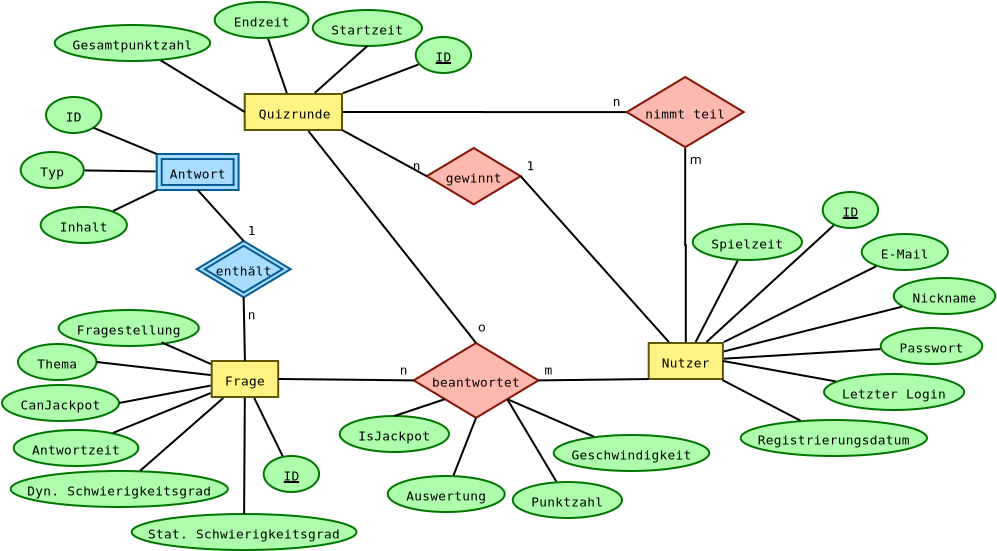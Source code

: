 <?xml version="1.0" encoding="UTF-8"?>
<dia:diagram xmlns:dia="http://www.lysator.liu.se/~alla/dia/">
  <dia:layer name="Hintergrund" visible="true" active="true">
    <dia:object type="ER - Entity" version="0" id="O0">
      <dia:attribute name="obj_pos">
        <dia:point val="-41.4,7.3"/>
      </dia:attribute>
      <dia:attribute name="obj_bb">
        <dia:rectangle val="-41.45,7.25;-36.485,9.15"/>
      </dia:attribute>
      <dia:attribute name="elem_corner">
        <dia:point val="-41.4,7.3"/>
      </dia:attribute>
      <dia:attribute name="elem_width">
        <dia:real val="4.865"/>
      </dia:attribute>
      <dia:attribute name="elem_height">
        <dia:real val="1.8"/>
      </dia:attribute>
      <dia:attribute name="border_width">
        <dia:real val="0.1"/>
      </dia:attribute>
      <dia:attribute name="border_color">
        <dia:color val="#5e5603"/>
      </dia:attribute>
      <dia:attribute name="inner_color">
        <dia:color val="#fff383"/>
      </dia:attribute>
      <dia:attribute name="name">
        <dia:string>#Quizrunde#</dia:string>
      </dia:attribute>
      <dia:attribute name="weak">
        <dia:boolean val="false"/>
      </dia:attribute>
      <dia:attribute name="associative">
        <dia:boolean val="false"/>
      </dia:attribute>
      <dia:attribute name="font">
        <dia:font family="monospace" style="0" name="Courier"/>
      </dia:attribute>
      <dia:attribute name="font_height">
        <dia:real val="0.8"/>
      </dia:attribute>
    </dia:object>
    <dia:object type="ER - Entity" version="0" id="O1">
      <dia:attribute name="obj_pos">
        <dia:point val="-21.2,19.75"/>
      </dia:attribute>
      <dia:attribute name="obj_bb">
        <dia:rectangle val="-21.25,19.7;-17.44,21.6"/>
      </dia:attribute>
      <dia:attribute name="elem_corner">
        <dia:point val="-21.2,19.75"/>
      </dia:attribute>
      <dia:attribute name="elem_width">
        <dia:real val="3.71"/>
      </dia:attribute>
      <dia:attribute name="elem_height">
        <dia:real val="1.8"/>
      </dia:attribute>
      <dia:attribute name="border_width">
        <dia:real val="0.1"/>
      </dia:attribute>
      <dia:attribute name="border_color">
        <dia:color val="#5e5603"/>
      </dia:attribute>
      <dia:attribute name="inner_color">
        <dia:color val="#fff383"/>
      </dia:attribute>
      <dia:attribute name="name">
        <dia:string>#Nutzer#</dia:string>
      </dia:attribute>
      <dia:attribute name="weak">
        <dia:boolean val="false"/>
      </dia:attribute>
      <dia:attribute name="associative">
        <dia:boolean val="false"/>
      </dia:attribute>
      <dia:attribute name="font">
        <dia:font family="monospace" style="0" name="Courier"/>
      </dia:attribute>
      <dia:attribute name="font_height">
        <dia:real val="0.8"/>
      </dia:attribute>
    </dia:object>
    <dia:object type="ER - Entity" version="0" id="O2">
      <dia:attribute name="obj_pos">
        <dia:point val="-43.05,20.65"/>
      </dia:attribute>
      <dia:attribute name="obj_bb">
        <dia:rectangle val="-43.1,20.6;-39.675,22.5"/>
      </dia:attribute>
      <dia:attribute name="elem_corner">
        <dia:point val="-43.05,20.65"/>
      </dia:attribute>
      <dia:attribute name="elem_width">
        <dia:real val="3.325"/>
      </dia:attribute>
      <dia:attribute name="elem_height">
        <dia:real val="1.8"/>
      </dia:attribute>
      <dia:attribute name="border_width">
        <dia:real val="0.1"/>
      </dia:attribute>
      <dia:attribute name="border_color">
        <dia:color val="#5e5603"/>
      </dia:attribute>
      <dia:attribute name="inner_color">
        <dia:color val="#fff383"/>
      </dia:attribute>
      <dia:attribute name="name">
        <dia:string>#Frage#</dia:string>
      </dia:attribute>
      <dia:attribute name="weak">
        <dia:boolean val="false"/>
      </dia:attribute>
      <dia:attribute name="associative">
        <dia:boolean val="false"/>
      </dia:attribute>
      <dia:attribute name="font">
        <dia:font family="monospace" style="0" name="Courier"/>
      </dia:attribute>
      <dia:attribute name="font_height">
        <dia:real val="0.8"/>
      </dia:attribute>
    </dia:object>
    <dia:object type="ER - Relationship" version="0" id="O3">
      <dia:attribute name="obj_pos">
        <dia:point val="-22.3,6.45"/>
      </dia:attribute>
      <dia:attribute name="obj_bb">
        <dia:rectangle val="-23.035,6.4;-16.1,10.01"/>
      </dia:attribute>
      <dia:attribute name="elem_corner">
        <dia:point val="-22.3,6.45"/>
      </dia:attribute>
      <dia:attribute name="elem_width">
        <dia:real val="5.85"/>
      </dia:attribute>
      <dia:attribute name="elem_height">
        <dia:real val="3.51"/>
      </dia:attribute>
      <dia:attribute name="border_width">
        <dia:real val="0.1"/>
      </dia:attribute>
      <dia:attribute name="border_color">
        <dia:color val="#871203"/>
      </dia:attribute>
      <dia:attribute name="inner_color">
        <dia:color val="#fdb8af"/>
      </dia:attribute>
      <dia:attribute name="name">
        <dia:string>#nimmt teil#</dia:string>
      </dia:attribute>
      <dia:attribute name="left_card">
        <dia:string>#n#</dia:string>
      </dia:attribute>
      <dia:attribute name="right_card">
        <dia:string>##</dia:string>
      </dia:attribute>
      <dia:attribute name="identifying">
        <dia:boolean val="false"/>
      </dia:attribute>
      <dia:attribute name="rotated">
        <dia:boolean val="false"/>
      </dia:attribute>
      <dia:attribute name="font">
        <dia:font family="monospace" style="0" name="Courier"/>
      </dia:attribute>
      <dia:attribute name="font_height">
        <dia:real val="0.8"/>
      </dia:attribute>
    </dia:object>
    <dia:object type="ER - Participation" version="1" id="O4">
      <dia:attribute name="obj_pos">
        <dia:point val="-36.485,8.2"/>
      </dia:attribute>
      <dia:attribute name="obj_bb">
        <dia:rectangle val="-36.535,8.15;-22.3,8.255"/>
      </dia:attribute>
      <dia:attribute name="orth_points">
        <dia:point val="-36.485,8.2"/>
        <dia:point val="-29.417,8.2"/>
        <dia:point val="-29.417,8.205"/>
        <dia:point val="-22.35,8.205"/>
      </dia:attribute>
      <dia:attribute name="orth_orient">
        <dia:enum val="0"/>
        <dia:enum val="1"/>
        <dia:enum val="0"/>
      </dia:attribute>
      <dia:attribute name="autorouting">
        <dia:boolean val="true"/>
      </dia:attribute>
      <dia:attribute name="total">
        <dia:boolean val="false"/>
      </dia:attribute>
      <dia:connections>
        <dia:connection handle="0" to="O0" connection="8"/>
        <dia:connection handle="1" to="O3" connection="8"/>
      </dia:connections>
    </dia:object>
    <dia:object type="ER - Participation" version="1" id="O5">
      <dia:attribute name="obj_pos">
        <dia:point val="-19.375,10.01"/>
      </dia:attribute>
      <dia:attribute name="obj_bb">
        <dia:rectangle val="-19.425,9.96;-19.295,19.75"/>
      </dia:attribute>
      <dia:attribute name="orth_points">
        <dia:point val="-19.375,10.01"/>
        <dia:point val="-19.375,14.855"/>
        <dia:point val="-19.345,14.855"/>
        <dia:point val="-19.345,19.7"/>
      </dia:attribute>
      <dia:attribute name="orth_orient">
        <dia:enum val="1"/>
        <dia:enum val="0"/>
        <dia:enum val="1"/>
      </dia:attribute>
      <dia:attribute name="autorouting">
        <dia:boolean val="true"/>
      </dia:attribute>
      <dia:attribute name="total">
        <dia:boolean val="false"/>
      </dia:attribute>
      <dia:connections>
        <dia:connection handle="0" to="O3" connection="8"/>
        <dia:connection handle="1" to="O1" connection="8"/>
      </dia:connections>
    </dia:object>
    <dia:object type="ER - Attribute" version="0" id="O6">
      <dia:attribute name="obj_pos">
        <dia:point val="-32.85,4.45"/>
      </dia:attribute>
      <dia:attribute name="obj_bb">
        <dia:rectangle val="-32.9,4.4;-30.03,6.3"/>
      </dia:attribute>
      <dia:attribute name="elem_corner">
        <dia:point val="-32.85,4.45"/>
      </dia:attribute>
      <dia:attribute name="elem_width">
        <dia:real val="2.77"/>
      </dia:attribute>
      <dia:attribute name="elem_height">
        <dia:real val="1.8"/>
      </dia:attribute>
      <dia:attribute name="border_width">
        <dia:real val="0.1"/>
      </dia:attribute>
      <dia:attribute name="border_color">
        <dia:color val="#007500"/>
      </dia:attribute>
      <dia:attribute name="inner_color">
        <dia:color val="#adfdad"/>
      </dia:attribute>
      <dia:attribute name="name">
        <dia:string>#ID#</dia:string>
      </dia:attribute>
      <dia:attribute name="key">
        <dia:boolean val="true"/>
      </dia:attribute>
      <dia:attribute name="weak_key">
        <dia:boolean val="false"/>
      </dia:attribute>
      <dia:attribute name="derived">
        <dia:boolean val="false"/>
      </dia:attribute>
      <dia:attribute name="multivalued">
        <dia:boolean val="false"/>
      </dia:attribute>
      <dia:attribute name="font">
        <dia:font family="monospace" style="0" name="Courier"/>
      </dia:attribute>
      <dia:attribute name="font_height">
        <dia:real val="0.8"/>
      </dia:attribute>
    </dia:object>
    <dia:object type="ER - Attribute" version="0" id="O7">
      <dia:attribute name="obj_pos">
        <dia:point val="-40.45,25.4"/>
      </dia:attribute>
      <dia:attribute name="obj_bb">
        <dia:rectangle val="-40.5,25.35;-37.63,27.25"/>
      </dia:attribute>
      <dia:attribute name="elem_corner">
        <dia:point val="-40.45,25.4"/>
      </dia:attribute>
      <dia:attribute name="elem_width">
        <dia:real val="2.77"/>
      </dia:attribute>
      <dia:attribute name="elem_height">
        <dia:real val="1.8"/>
      </dia:attribute>
      <dia:attribute name="border_width">
        <dia:real val="0.1"/>
      </dia:attribute>
      <dia:attribute name="border_color">
        <dia:color val="#007500"/>
      </dia:attribute>
      <dia:attribute name="inner_color">
        <dia:color val="#adfdad"/>
      </dia:attribute>
      <dia:attribute name="name">
        <dia:string>#ID#</dia:string>
      </dia:attribute>
      <dia:attribute name="key">
        <dia:boolean val="true"/>
      </dia:attribute>
      <dia:attribute name="weak_key">
        <dia:boolean val="false"/>
      </dia:attribute>
      <dia:attribute name="derived">
        <dia:boolean val="false"/>
      </dia:attribute>
      <dia:attribute name="multivalued">
        <dia:boolean val="false"/>
      </dia:attribute>
      <dia:attribute name="font">
        <dia:font family="monospace" style="0" name="Courier"/>
      </dia:attribute>
      <dia:attribute name="font_height">
        <dia:real val="0.8"/>
      </dia:attribute>
    </dia:object>
    <dia:object type="ER - Attribute" version="0" id="O8">
      <dia:attribute name="obj_pos">
        <dia:point val="-47.05,28.3"/>
      </dia:attribute>
      <dia:attribute name="obj_bb">
        <dia:rectangle val="-47.1,28.25;-35.76,30.15"/>
      </dia:attribute>
      <dia:attribute name="elem_corner">
        <dia:point val="-47.05,28.3"/>
      </dia:attribute>
      <dia:attribute name="elem_width">
        <dia:real val="11.24"/>
      </dia:attribute>
      <dia:attribute name="elem_height">
        <dia:real val="1.8"/>
      </dia:attribute>
      <dia:attribute name="border_width">
        <dia:real val="0.1"/>
      </dia:attribute>
      <dia:attribute name="border_color">
        <dia:color val="#007500"/>
      </dia:attribute>
      <dia:attribute name="inner_color">
        <dia:color val="#adfdad"/>
      </dia:attribute>
      <dia:attribute name="name">
        <dia:string>#Stat. Schwierigkeitsgrad#</dia:string>
      </dia:attribute>
      <dia:attribute name="key">
        <dia:boolean val="false"/>
      </dia:attribute>
      <dia:attribute name="weak_key">
        <dia:boolean val="false"/>
      </dia:attribute>
      <dia:attribute name="derived">
        <dia:boolean val="false"/>
      </dia:attribute>
      <dia:attribute name="multivalued">
        <dia:boolean val="false"/>
      </dia:attribute>
      <dia:attribute name="font">
        <dia:font family="monospace" style="0" name="Courier"/>
      </dia:attribute>
      <dia:attribute name="font_height">
        <dia:real val="0.8"/>
      </dia:attribute>
    </dia:object>
    <dia:object type="ER - Attribute" version="0" id="O9">
      <dia:attribute name="obj_pos">
        <dia:point val="-53.1,26.15"/>
      </dia:attribute>
      <dia:attribute name="obj_bb">
        <dia:rectangle val="-53.15,26.1;-42.195,28"/>
      </dia:attribute>
      <dia:attribute name="elem_corner">
        <dia:point val="-53.1,26.15"/>
      </dia:attribute>
      <dia:attribute name="elem_width">
        <dia:real val="10.855"/>
      </dia:attribute>
      <dia:attribute name="elem_height">
        <dia:real val="1.8"/>
      </dia:attribute>
      <dia:attribute name="border_width">
        <dia:real val="0.1"/>
      </dia:attribute>
      <dia:attribute name="border_color">
        <dia:color val="#007500"/>
      </dia:attribute>
      <dia:attribute name="inner_color">
        <dia:color val="#adfdad"/>
      </dia:attribute>
      <dia:attribute name="name">
        <dia:string>#Dyn. Schwierigkeitsgrad#</dia:string>
      </dia:attribute>
      <dia:attribute name="key">
        <dia:boolean val="false"/>
      </dia:attribute>
      <dia:attribute name="weak_key">
        <dia:boolean val="false"/>
      </dia:attribute>
      <dia:attribute name="derived">
        <dia:boolean val="false"/>
      </dia:attribute>
      <dia:attribute name="multivalued">
        <dia:boolean val="false"/>
      </dia:attribute>
      <dia:attribute name="font">
        <dia:font family="monospace" style="0" name="Courier"/>
      </dia:attribute>
      <dia:attribute name="font_height">
        <dia:real val="0.8"/>
      </dia:attribute>
    </dia:object>
    <dia:object type="ER - Attribute" version="0" id="O10">
      <dia:attribute name="obj_pos">
        <dia:point val="-12.5,12.2"/>
      </dia:attribute>
      <dia:attribute name="obj_bb">
        <dia:rectangle val="-12.55,12.15;-9.68,14.05"/>
      </dia:attribute>
      <dia:attribute name="elem_corner">
        <dia:point val="-12.5,12.2"/>
      </dia:attribute>
      <dia:attribute name="elem_width">
        <dia:real val="2.77"/>
      </dia:attribute>
      <dia:attribute name="elem_height">
        <dia:real val="1.8"/>
      </dia:attribute>
      <dia:attribute name="border_width">
        <dia:real val="0.1"/>
      </dia:attribute>
      <dia:attribute name="border_color">
        <dia:color val="#007500"/>
      </dia:attribute>
      <dia:attribute name="inner_color">
        <dia:color val="#adfdad"/>
      </dia:attribute>
      <dia:attribute name="name">
        <dia:string>#ID#</dia:string>
      </dia:attribute>
      <dia:attribute name="key">
        <dia:boolean val="true"/>
      </dia:attribute>
      <dia:attribute name="weak_key">
        <dia:boolean val="false"/>
      </dia:attribute>
      <dia:attribute name="derived">
        <dia:boolean val="false"/>
      </dia:attribute>
      <dia:attribute name="multivalued">
        <dia:boolean val="false"/>
      </dia:attribute>
      <dia:attribute name="font">
        <dia:font family="monospace" style="0" name="Courier"/>
      </dia:attribute>
      <dia:attribute name="font_height">
        <dia:real val="0.8"/>
      </dia:attribute>
    </dia:object>
    <dia:object type="ER - Attribute" version="0" id="O11">
      <dia:attribute name="obj_pos">
        <dia:point val="-10.55,14.3"/>
      </dia:attribute>
      <dia:attribute name="obj_bb">
        <dia:rectangle val="-10.6,14.25;-6.19,16.15"/>
      </dia:attribute>
      <dia:attribute name="elem_corner">
        <dia:point val="-10.55,14.3"/>
      </dia:attribute>
      <dia:attribute name="elem_width">
        <dia:real val="4.31"/>
      </dia:attribute>
      <dia:attribute name="elem_height">
        <dia:real val="1.8"/>
      </dia:attribute>
      <dia:attribute name="border_width">
        <dia:real val="0.1"/>
      </dia:attribute>
      <dia:attribute name="border_color">
        <dia:color val="#007500"/>
      </dia:attribute>
      <dia:attribute name="inner_color">
        <dia:color val="#adfdad"/>
      </dia:attribute>
      <dia:attribute name="name">
        <dia:string>#E-Mail#</dia:string>
      </dia:attribute>
      <dia:attribute name="key">
        <dia:boolean val="false"/>
      </dia:attribute>
      <dia:attribute name="weak_key">
        <dia:boolean val="false"/>
      </dia:attribute>
      <dia:attribute name="derived">
        <dia:boolean val="false"/>
      </dia:attribute>
      <dia:attribute name="multivalued">
        <dia:boolean val="false"/>
      </dia:attribute>
      <dia:attribute name="font">
        <dia:font family="monospace" style="0" name="Courier"/>
      </dia:attribute>
      <dia:attribute name="font_height">
        <dia:real val="0.8"/>
      </dia:attribute>
    </dia:object>
    <dia:object type="ER - Attribute" version="0" id="O12">
      <dia:attribute name="obj_pos">
        <dia:point val="-8.95,16.5"/>
      </dia:attribute>
      <dia:attribute name="obj_bb">
        <dia:rectangle val="-9,16.45;-3.82,18.35"/>
      </dia:attribute>
      <dia:attribute name="elem_corner">
        <dia:point val="-8.95,16.5"/>
      </dia:attribute>
      <dia:attribute name="elem_width">
        <dia:real val="5.08"/>
      </dia:attribute>
      <dia:attribute name="elem_height">
        <dia:real val="1.8"/>
      </dia:attribute>
      <dia:attribute name="border_width">
        <dia:real val="0.1"/>
      </dia:attribute>
      <dia:attribute name="border_color">
        <dia:color val="#007500"/>
      </dia:attribute>
      <dia:attribute name="inner_color">
        <dia:color val="#adfdad"/>
      </dia:attribute>
      <dia:attribute name="name">
        <dia:string>#Nickname#</dia:string>
      </dia:attribute>
      <dia:attribute name="key">
        <dia:boolean val="false"/>
      </dia:attribute>
      <dia:attribute name="weak_key">
        <dia:boolean val="false"/>
      </dia:attribute>
      <dia:attribute name="derived">
        <dia:boolean val="false"/>
      </dia:attribute>
      <dia:attribute name="multivalued">
        <dia:boolean val="false"/>
      </dia:attribute>
      <dia:attribute name="font">
        <dia:font family="monospace" style="0" name="Courier"/>
      </dia:attribute>
      <dia:attribute name="font_height">
        <dia:real val="0.8"/>
      </dia:attribute>
    </dia:object>
    <dia:object type="ER - Attribute" version="0" id="O13">
      <dia:attribute name="obj_pos">
        <dia:point val="-9.6,19"/>
      </dia:attribute>
      <dia:attribute name="obj_bb">
        <dia:rectangle val="-9.65,18.95;-4.47,20.85"/>
      </dia:attribute>
      <dia:attribute name="elem_corner">
        <dia:point val="-9.6,19"/>
      </dia:attribute>
      <dia:attribute name="elem_width">
        <dia:real val="5.08"/>
      </dia:attribute>
      <dia:attribute name="elem_height">
        <dia:real val="1.8"/>
      </dia:attribute>
      <dia:attribute name="border_width">
        <dia:real val="0.1"/>
      </dia:attribute>
      <dia:attribute name="border_color">
        <dia:color val="#007500"/>
      </dia:attribute>
      <dia:attribute name="inner_color">
        <dia:color val="#adfdad"/>
      </dia:attribute>
      <dia:attribute name="name">
        <dia:string>#Passwort#</dia:string>
      </dia:attribute>
      <dia:attribute name="key">
        <dia:boolean val="false"/>
      </dia:attribute>
      <dia:attribute name="weak_key">
        <dia:boolean val="false"/>
      </dia:attribute>
      <dia:attribute name="derived">
        <dia:boolean val="false"/>
      </dia:attribute>
      <dia:attribute name="multivalued">
        <dia:boolean val="false"/>
      </dia:attribute>
      <dia:attribute name="font">
        <dia:font family="monospace" style="0" name="Courier"/>
      </dia:attribute>
      <dia:attribute name="font_height">
        <dia:real val="0.8"/>
      </dia:attribute>
    </dia:object>
    <dia:object type="ER - Relationship" version="0" id="O14">
      <dia:attribute name="obj_pos">
        <dia:point val="-32.95,19.75"/>
      </dia:attribute>
      <dia:attribute name="obj_bb">
        <dia:rectangle val="-33.685,19.7;-25.98,23.541"/>
      </dia:attribute>
      <dia:attribute name="elem_corner">
        <dia:point val="-32.95,19.75"/>
      </dia:attribute>
      <dia:attribute name="elem_width">
        <dia:real val="6.235"/>
      </dia:attribute>
      <dia:attribute name="elem_height">
        <dia:real val="3.741"/>
      </dia:attribute>
      <dia:attribute name="border_width">
        <dia:real val="0.1"/>
      </dia:attribute>
      <dia:attribute name="border_color">
        <dia:color val="#871203"/>
      </dia:attribute>
      <dia:attribute name="inner_color">
        <dia:color val="#fdb8af"/>
      </dia:attribute>
      <dia:attribute name="name">
        <dia:string>#beantwortet#</dia:string>
      </dia:attribute>
      <dia:attribute name="left_card">
        <dia:string>#n#</dia:string>
      </dia:attribute>
      <dia:attribute name="right_card">
        <dia:string>#m#</dia:string>
      </dia:attribute>
      <dia:attribute name="identifying">
        <dia:boolean val="false"/>
      </dia:attribute>
      <dia:attribute name="rotated">
        <dia:boolean val="false"/>
      </dia:attribute>
      <dia:attribute name="font">
        <dia:font family="monospace" style="0" name="Courier"/>
      </dia:attribute>
      <dia:attribute name="font_height">
        <dia:real val="0.8"/>
      </dia:attribute>
    </dia:object>
    <dia:object type="ER - Attribute" version="0" id="O15">
      <dia:attribute name="obj_pos">
        <dia:point val="-25.95,24.35"/>
      </dia:attribute>
      <dia:attribute name="obj_bb">
        <dia:rectangle val="-26,24.3;-18.125,26.2"/>
      </dia:attribute>
      <dia:attribute name="elem_corner">
        <dia:point val="-25.95,24.35"/>
      </dia:attribute>
      <dia:attribute name="elem_width">
        <dia:real val="7.775"/>
      </dia:attribute>
      <dia:attribute name="elem_height">
        <dia:real val="1.8"/>
      </dia:attribute>
      <dia:attribute name="border_width">
        <dia:real val="0.1"/>
      </dia:attribute>
      <dia:attribute name="border_color">
        <dia:color val="#007500"/>
      </dia:attribute>
      <dia:attribute name="inner_color">
        <dia:color val="#adfdad"/>
      </dia:attribute>
      <dia:attribute name="name">
        <dia:string>#Geschwindigkeit#</dia:string>
      </dia:attribute>
      <dia:attribute name="key">
        <dia:boolean val="false"/>
      </dia:attribute>
      <dia:attribute name="weak_key">
        <dia:boolean val="false"/>
      </dia:attribute>
      <dia:attribute name="derived">
        <dia:boolean val="false"/>
      </dia:attribute>
      <dia:attribute name="multivalued">
        <dia:boolean val="false"/>
      </dia:attribute>
      <dia:attribute name="font">
        <dia:font family="monospace" style="0" name="Courier"/>
      </dia:attribute>
      <dia:attribute name="font_height">
        <dia:real val="0.8"/>
      </dia:attribute>
    </dia:object>
    <dia:object type="Standard - Line" version="0" id="O16">
      <dia:attribute name="obj_pos">
        <dia:point val="-39.506,25.397"/>
      </dia:attribute>
      <dia:attribute name="obj_bb">
        <dia:rectangle val="-40.991,22.432;-39.44,25.464"/>
      </dia:attribute>
      <dia:attribute name="conn_endpoints">
        <dia:point val="-39.506,25.397"/>
        <dia:point val="-40.924,22.499"/>
      </dia:attribute>
      <dia:attribute name="numcp">
        <dia:int val="1"/>
      </dia:attribute>
      <dia:connections>
        <dia:connection handle="0" to="O7" connection="8"/>
        <dia:connection handle="1" to="O2" connection="8"/>
      </dia:connections>
    </dia:object>
    <dia:object type="Standard - Line" version="0" id="O17">
      <dia:attribute name="obj_pos">
        <dia:point val="-32.707,5.822"/>
      </dia:attribute>
      <dia:attribute name="obj_bb">
        <dia:rectangle val="-36.55,5.757;-32.643,7.322"/>
      </dia:attribute>
      <dia:attribute name="conn_endpoints">
        <dia:point val="-32.707,5.822"/>
        <dia:point val="-36.485,7.257"/>
      </dia:attribute>
      <dia:attribute name="numcp">
        <dia:int val="1"/>
      </dia:attribute>
      <dia:connections>
        <dia:connection handle="0" to="O6" connection="8"/>
        <dia:connection handle="1" to="O0" connection="8"/>
      </dia:connections>
    </dia:object>
    <dia:object type="Standard - Line" version="0" id="O18">
      <dia:attribute name="obj_pos">
        <dia:point val="-41.43,28.3"/>
      </dia:attribute>
      <dia:attribute name="obj_bb">
        <dia:rectangle val="-41.48,22.45;-41.343,28.35"/>
      </dia:attribute>
      <dia:attribute name="conn_endpoints">
        <dia:point val="-41.43,28.3"/>
        <dia:point val="-41.394,22.5"/>
      </dia:attribute>
      <dia:attribute name="numcp">
        <dia:int val="1"/>
      </dia:attribute>
      <dia:connections>
        <dia:connection handle="0" to="O8" connection="1"/>
        <dia:connection handle="1" to="O2" connection="8"/>
      </dia:connections>
    </dia:object>
    <dia:object type="Standard - Line" version="0" id="O19">
      <dia:attribute name="obj_pos">
        <dia:point val="-46.624,26.133"/>
      </dia:attribute>
      <dia:attribute name="obj_bb">
        <dia:rectangle val="-46.695,22.427;-42.4,26.203"/>
      </dia:attribute>
      <dia:attribute name="conn_endpoints">
        <dia:point val="-46.624,26.133"/>
        <dia:point val="-42.471,22.498"/>
      </dia:attribute>
      <dia:attribute name="numcp">
        <dia:int val="1"/>
      </dia:attribute>
      <dia:connections>
        <dia:connection handle="0" to="O9" connection="8"/>
        <dia:connection handle="1" to="O2" connection="8"/>
      </dia:connections>
    </dia:object>
    <dia:object type="Standard - Line" version="0" id="O20">
      <dia:attribute name="obj_pos">
        <dia:point val="-23.939,24.436"/>
      </dia:attribute>
      <dia:attribute name="obj_bb">
        <dia:rectangle val="-28.34,22.49;-23.873,24.502"/>
      </dia:attribute>
      <dia:attribute name="conn_endpoints">
        <dia:point val="-23.939,24.436"/>
        <dia:point val="-28.274,22.556"/>
      </dia:attribute>
      <dia:attribute name="numcp">
        <dia:int val="1"/>
      </dia:attribute>
      <dia:connections>
        <dia:connection handle="0" to="O15" connection="8"/>
        <dia:connection handle="1" to="O14" connection="5"/>
      </dia:connections>
    </dia:object>
    <dia:object type="Standard - Line" version="0" id="O21">
      <dia:attribute name="obj_pos">
        <dia:point val="-11.952,13.868"/>
      </dia:attribute>
      <dia:attribute name="obj_bb">
        <dia:rectangle val="-18.38,13.797;-11.881,19.771"/>
      </dia:attribute>
      <dia:attribute name="conn_endpoints">
        <dia:point val="-11.952,13.868"/>
        <dia:point val="-18.31,19.7"/>
      </dia:attribute>
      <dia:attribute name="numcp">
        <dia:int val="1"/>
      </dia:attribute>
      <dia:connections>
        <dia:connection handle="0" to="O10" connection="8"/>
        <dia:connection handle="1" to="O1" connection="8"/>
      </dia:connections>
    </dia:object>
    <dia:object type="Standard - Line" version="0" id="O22">
      <dia:attribute name="obj_pos">
        <dia:point val="-9.824,15.911"/>
      </dia:attribute>
      <dia:attribute name="obj_bb">
        <dia:rectangle val="-17.507,15.844;-9.757,19.769"/>
      </dia:attribute>
      <dia:attribute name="conn_endpoints">
        <dia:point val="-9.824,15.911"/>
        <dia:point val="-17.44,19.702"/>
      </dia:attribute>
      <dia:attribute name="numcp">
        <dia:int val="1"/>
      </dia:attribute>
      <dia:connections>
        <dia:connection handle="0" to="O11" connection="8"/>
        <dia:connection handle="1" to="O1" connection="8"/>
      </dia:connections>
    </dia:object>
    <dia:object type="Standard - Line" version="0" id="O23">
      <dia:attribute name="obj_pos">
        <dia:point val="-8.53,17.933"/>
      </dia:attribute>
      <dia:attribute name="obj_bb">
        <dia:rectangle val="-17.501,17.872;-8.469,20.232"/>
      </dia:attribute>
      <dia:attribute name="conn_endpoints">
        <dia:point val="-8.53,17.933"/>
        <dia:point val="-17.44,20.171"/>
      </dia:attribute>
      <dia:attribute name="numcp">
        <dia:int val="1"/>
      </dia:attribute>
      <dia:connections>
        <dia:connection handle="0" to="O12" connection="8"/>
        <dia:connection handle="1" to="O1" connection="8"/>
      </dia:connections>
    </dia:object>
    <dia:object type="Standard - Line" version="0" id="O24">
      <dia:attribute name="obj_pos">
        <dia:point val="-9.613,20.056"/>
      </dia:attribute>
      <dia:attribute name="obj_bb">
        <dia:rectangle val="-17.493,20.003;-9.56,20.587"/>
      </dia:attribute>
      <dia:attribute name="conn_endpoints">
        <dia:point val="-9.613,20.056"/>
        <dia:point val="-17.44,20.534"/>
      </dia:attribute>
      <dia:attribute name="numcp">
        <dia:int val="1"/>
      </dia:attribute>
      <dia:connections>
        <dia:connection handle="0" to="O13" connection="8"/>
        <dia:connection handle="1" to="O1" connection="8"/>
      </dia:connections>
    </dia:object>
    <dia:object type="ER - Attribute" version="0" id="O25">
      <dia:attribute name="obj_pos">
        <dia:point val="-34.25,26.4"/>
      </dia:attribute>
      <dia:attribute name="obj_bb">
        <dia:rectangle val="-34.3,26.35;-28.35,28.25"/>
      </dia:attribute>
      <dia:attribute name="elem_corner">
        <dia:point val="-34.25,26.4"/>
      </dia:attribute>
      <dia:attribute name="elem_width">
        <dia:real val="5.85"/>
      </dia:attribute>
      <dia:attribute name="elem_height">
        <dia:real val="1.8"/>
      </dia:attribute>
      <dia:attribute name="border_width">
        <dia:real val="0.1"/>
      </dia:attribute>
      <dia:attribute name="border_color">
        <dia:color val="#007500"/>
      </dia:attribute>
      <dia:attribute name="inner_color">
        <dia:color val="#adfdad"/>
      </dia:attribute>
      <dia:attribute name="name">
        <dia:string>#Auswertung#</dia:string>
      </dia:attribute>
      <dia:attribute name="key">
        <dia:boolean val="false"/>
      </dia:attribute>
      <dia:attribute name="weak_key">
        <dia:boolean val="false"/>
      </dia:attribute>
      <dia:attribute name="derived">
        <dia:boolean val="false"/>
      </dia:attribute>
      <dia:attribute name="multivalued">
        <dia:boolean val="false"/>
      </dia:attribute>
      <dia:attribute name="font">
        <dia:font family="monospace" style="0" name="Courier"/>
      </dia:attribute>
      <dia:attribute name="font_height">
        <dia:real val="0.8"/>
      </dia:attribute>
    </dia:object>
    <dia:object type="Standard - Line" version="0" id="O26">
      <dia:attribute name="obj_pos">
        <dia:point val="-30.957,26.36"/>
      </dia:attribute>
      <dia:attribute name="obj_bb">
        <dia:rectangle val="-31.022,23.426;-29.768,26.425"/>
      </dia:attribute>
      <dia:attribute name="conn_endpoints">
        <dia:point val="-30.957,26.36"/>
        <dia:point val="-29.832,23.491"/>
      </dia:attribute>
      <dia:attribute name="numcp">
        <dia:int val="1"/>
      </dia:attribute>
      <dia:connections>
        <dia:connection handle="0" to="O25" connection="8"/>
        <dia:connection handle="1" to="O14" connection="6"/>
      </dia:connections>
    </dia:object>
    <dia:object type="ER - Attribute" version="0" id="O27">
      <dia:attribute name="obj_pos">
        <dia:point val="-28,26.7"/>
      </dia:attribute>
      <dia:attribute name="obj_bb">
        <dia:rectangle val="-28.05,26.65;-22.485,28.55"/>
      </dia:attribute>
      <dia:attribute name="elem_corner">
        <dia:point val="-28,26.7"/>
      </dia:attribute>
      <dia:attribute name="elem_width">
        <dia:real val="5.465"/>
      </dia:attribute>
      <dia:attribute name="elem_height">
        <dia:real val="1.8"/>
      </dia:attribute>
      <dia:attribute name="border_width">
        <dia:real val="0.1"/>
      </dia:attribute>
      <dia:attribute name="border_color">
        <dia:color val="#007500"/>
      </dia:attribute>
      <dia:attribute name="inner_color">
        <dia:color val="#adfdad"/>
      </dia:attribute>
      <dia:attribute name="name">
        <dia:string>#Punktzahl#</dia:string>
      </dia:attribute>
      <dia:attribute name="key">
        <dia:boolean val="false"/>
      </dia:attribute>
      <dia:attribute name="weak_key">
        <dia:boolean val="false"/>
      </dia:attribute>
      <dia:attribute name="derived">
        <dia:boolean val="false"/>
      </dia:attribute>
      <dia:attribute name="multivalued">
        <dia:boolean val="false"/>
      </dia:attribute>
      <dia:attribute name="font">
        <dia:font family="monospace" style="0" name="Courier"/>
      </dia:attribute>
      <dia:attribute name="font_height">
        <dia:real val="0.8"/>
      </dia:attribute>
    </dia:object>
    <dia:object type="Standard - Line" version="0" id="O28">
      <dia:attribute name="obj_pos">
        <dia:point val="-28.274,22.556"/>
      </dia:attribute>
      <dia:attribute name="obj_bb">
        <dia:rectangle val="-28.342,22.487;-25.751,26.742"/>
      </dia:attribute>
      <dia:attribute name="conn_endpoints">
        <dia:point val="-28.274,22.556"/>
        <dia:point val="-25.82,26.674"/>
      </dia:attribute>
      <dia:attribute name="numcp">
        <dia:int val="1"/>
      </dia:attribute>
      <dia:connections>
        <dia:connection handle="0" to="O14" connection="5"/>
        <dia:connection handle="1" to="O27" connection="8"/>
      </dia:connections>
    </dia:object>
    <dia:object type="ER - Entity" version="0" id="O29">
      <dia:attribute name="obj_pos">
        <dia:point val="-45.8,10.3"/>
      </dia:attribute>
      <dia:attribute name="obj_bb">
        <dia:rectangle val="-45.85,10.25;-41.655,12.15"/>
      </dia:attribute>
      <dia:attribute name="elem_corner">
        <dia:point val="-45.8,10.3"/>
      </dia:attribute>
      <dia:attribute name="elem_width">
        <dia:real val="4.095"/>
      </dia:attribute>
      <dia:attribute name="elem_height">
        <dia:real val="1.8"/>
      </dia:attribute>
      <dia:attribute name="border_width">
        <dia:real val="0.1"/>
      </dia:attribute>
      <dia:attribute name="border_color">
        <dia:color val="#075c95"/>
      </dia:attribute>
      <dia:attribute name="inner_color">
        <dia:color val="#a8dcff"/>
      </dia:attribute>
      <dia:attribute name="name">
        <dia:string>#Antwort#</dia:string>
      </dia:attribute>
      <dia:attribute name="weak">
        <dia:boolean val="true"/>
      </dia:attribute>
      <dia:attribute name="associative">
        <dia:boolean val="false"/>
      </dia:attribute>
      <dia:attribute name="font">
        <dia:font family="monospace" style="0" name="Courier"/>
      </dia:attribute>
      <dia:attribute name="font_height">
        <dia:real val="0.8"/>
      </dia:attribute>
    </dia:object>
    <dia:object type="ER - Relationship" version="0" id="O30">
      <dia:attribute name="obj_pos">
        <dia:point val="-43.8,14.65"/>
      </dia:attribute>
      <dia:attribute name="obj_bb">
        <dia:rectangle val="-43.85,13.5;-39.055,18.617"/>
      </dia:attribute>
      <dia:attribute name="elem_corner">
        <dia:point val="-43.8,14.65"/>
      </dia:attribute>
      <dia:attribute name="elem_width">
        <dia:real val="4.695"/>
      </dia:attribute>
      <dia:attribute name="elem_height">
        <dia:real val="2.817"/>
      </dia:attribute>
      <dia:attribute name="border_width">
        <dia:real val="0.1"/>
      </dia:attribute>
      <dia:attribute name="border_color">
        <dia:color val="#075c95"/>
      </dia:attribute>
      <dia:attribute name="inner_color">
        <dia:color val="#a8dcff"/>
      </dia:attribute>
      <dia:attribute name="name">
        <dia:string>#enthält#</dia:string>
      </dia:attribute>
      <dia:attribute name="left_card">
        <dia:string>#1#</dia:string>
      </dia:attribute>
      <dia:attribute name="right_card">
        <dia:string>#n#</dia:string>
      </dia:attribute>
      <dia:attribute name="identifying">
        <dia:boolean val="true"/>
      </dia:attribute>
      <dia:attribute name="rotated">
        <dia:boolean val="true"/>
      </dia:attribute>
      <dia:attribute name="font">
        <dia:font family="monospace" style="0" name="Courier"/>
      </dia:attribute>
      <dia:attribute name="font_height">
        <dia:real val="0.8"/>
      </dia:attribute>
    </dia:object>
    <dia:object type="Standard - Line" version="0" id="O31">
      <dia:attribute name="obj_pos">
        <dia:point val="-43.752,12.1"/>
      </dia:attribute>
      <dia:attribute name="obj_bb">
        <dia:rectangle val="-43.823,12.029;-41.382,14.721"/>
      </dia:attribute>
      <dia:attribute name="conn_endpoints">
        <dia:point val="-43.752,12.1"/>
        <dia:point val="-41.453,14.65"/>
      </dia:attribute>
      <dia:attribute name="numcp">
        <dia:int val="1"/>
      </dia:attribute>
      <dia:connections>
        <dia:connection handle="0" to="O29" connection="6"/>
        <dia:connection handle="1" to="O30" connection="2"/>
      </dia:connections>
    </dia:object>
    <dia:object type="Standard - Line" version="0" id="O32">
      <dia:attribute name="obj_pos">
        <dia:point val="-41.388,20.65"/>
      </dia:attribute>
      <dia:attribute name="obj_bb">
        <dia:rectangle val="-41.504,17.416;-41.337,20.701"/>
      </dia:attribute>
      <dia:attribute name="conn_endpoints">
        <dia:point val="-41.388,20.65"/>
        <dia:point val="-41.453,17.467"/>
      </dia:attribute>
      <dia:attribute name="numcp">
        <dia:int val="1"/>
      </dia:attribute>
      <dia:connections>
        <dia:connection handle="0" to="O2" connection="1"/>
        <dia:connection handle="1" to="O30" connection="6"/>
      </dia:connections>
    </dia:object>
    <dia:object type="ER - Attribute" version="0" id="O33">
      <dia:attribute name="obj_pos">
        <dia:point val="-52.6,10.2"/>
      </dia:attribute>
      <dia:attribute name="obj_bb">
        <dia:rectangle val="-52.65,10.15;-49.395,12.05"/>
      </dia:attribute>
      <dia:attribute name="elem_corner">
        <dia:point val="-52.6,10.2"/>
      </dia:attribute>
      <dia:attribute name="elem_width">
        <dia:real val="3.155"/>
      </dia:attribute>
      <dia:attribute name="elem_height">
        <dia:real val="1.8"/>
      </dia:attribute>
      <dia:attribute name="border_width">
        <dia:real val="0.1"/>
      </dia:attribute>
      <dia:attribute name="border_color">
        <dia:color val="#007500"/>
      </dia:attribute>
      <dia:attribute name="inner_color">
        <dia:color val="#adfdad"/>
      </dia:attribute>
      <dia:attribute name="name">
        <dia:string>#Typ#</dia:string>
      </dia:attribute>
      <dia:attribute name="key">
        <dia:boolean val="false"/>
      </dia:attribute>
      <dia:attribute name="weak_key">
        <dia:boolean val="false"/>
      </dia:attribute>
      <dia:attribute name="derived">
        <dia:boolean val="false"/>
      </dia:attribute>
      <dia:attribute name="multivalued">
        <dia:boolean val="false"/>
      </dia:attribute>
      <dia:attribute name="font">
        <dia:font family="monospace" style="0" name="Courier"/>
      </dia:attribute>
      <dia:attribute name="font_height">
        <dia:real val="0.8"/>
      </dia:attribute>
    </dia:object>
    <dia:object type="Standard - Line" version="0" id="O34">
      <dia:attribute name="obj_pos">
        <dia:point val="-49.396,11.122"/>
      </dia:attribute>
      <dia:attribute name="obj_bb">
        <dia:rectangle val="-49.447,11.072;-45.798,11.222"/>
      </dia:attribute>
      <dia:attribute name="conn_endpoints">
        <dia:point val="-49.396,11.122"/>
        <dia:point val="-45.849,11.171"/>
      </dia:attribute>
      <dia:attribute name="numcp">
        <dia:int val="1"/>
      </dia:attribute>
      <dia:connections>
        <dia:connection handle="0" to="O33" connection="8"/>
        <dia:connection handle="1" to="O29" connection="8"/>
      </dia:connections>
    </dia:object>
    <dia:object type="ER - Attribute" version="0" id="O35">
      <dia:attribute name="obj_pos">
        <dia:point val="-50.7,18.1"/>
      </dia:attribute>
      <dia:attribute name="obj_bb">
        <dia:rectangle val="-50.75,18.05;-43.645,19.95"/>
      </dia:attribute>
      <dia:attribute name="elem_corner">
        <dia:point val="-50.7,18.1"/>
      </dia:attribute>
      <dia:attribute name="elem_width">
        <dia:real val="7.005"/>
      </dia:attribute>
      <dia:attribute name="elem_height">
        <dia:real val="1.8"/>
      </dia:attribute>
      <dia:attribute name="border_width">
        <dia:real val="0.1"/>
      </dia:attribute>
      <dia:attribute name="border_color">
        <dia:color val="#007500"/>
      </dia:attribute>
      <dia:attribute name="inner_color">
        <dia:color val="#adfdad"/>
      </dia:attribute>
      <dia:attribute name="name">
        <dia:string>#Fragestellung#</dia:string>
      </dia:attribute>
      <dia:attribute name="key">
        <dia:boolean val="false"/>
      </dia:attribute>
      <dia:attribute name="weak_key">
        <dia:boolean val="false"/>
      </dia:attribute>
      <dia:attribute name="derived">
        <dia:boolean val="false"/>
      </dia:attribute>
      <dia:attribute name="multivalued">
        <dia:boolean val="false"/>
      </dia:attribute>
      <dia:attribute name="font">
        <dia:font family="monospace" style="0" name="Courier"/>
      </dia:attribute>
      <dia:attribute name="font_height">
        <dia:real val="0.8"/>
      </dia:attribute>
    </dia:object>
    <dia:object type="Standard - Line" version="0" id="O36">
      <dia:attribute name="obj_pos">
        <dia:point val="-43.095,20.8"/>
      </dia:attribute>
      <dia:attribute name="obj_bb">
        <dia:rectangle val="-45.629,19.651;-43.029,20.866"/>
      </dia:attribute>
      <dia:attribute name="conn_endpoints">
        <dia:point val="-43.095,20.8"/>
        <dia:point val="-45.563,19.717"/>
      </dia:attribute>
      <dia:attribute name="numcp">
        <dia:int val="1"/>
      </dia:attribute>
      <dia:connections>
        <dia:connection handle="0" to="O2" connection="8"/>
        <dia:connection handle="1" to="O35" connection="8"/>
      </dia:connections>
    </dia:object>
    <dia:object type="ER - Attribute" version="0" id="O37">
      <dia:attribute name="obj_pos">
        <dia:point val="-51.6,12.95"/>
      </dia:attribute>
      <dia:attribute name="obj_bb">
        <dia:rectangle val="-51.65,12.9;-47.24,14.8"/>
      </dia:attribute>
      <dia:attribute name="elem_corner">
        <dia:point val="-51.6,12.95"/>
      </dia:attribute>
      <dia:attribute name="elem_width">
        <dia:real val="4.31"/>
      </dia:attribute>
      <dia:attribute name="elem_height">
        <dia:real val="1.8"/>
      </dia:attribute>
      <dia:attribute name="border_width">
        <dia:real val="0.1"/>
      </dia:attribute>
      <dia:attribute name="border_color">
        <dia:color val="#007500"/>
      </dia:attribute>
      <dia:attribute name="inner_color">
        <dia:color val="#adfdad"/>
      </dia:attribute>
      <dia:attribute name="name">
        <dia:string>#Inhalt#</dia:string>
      </dia:attribute>
      <dia:attribute name="key">
        <dia:boolean val="false"/>
      </dia:attribute>
      <dia:attribute name="weak_key">
        <dia:boolean val="false"/>
      </dia:attribute>
      <dia:attribute name="derived">
        <dia:boolean val="false"/>
      </dia:attribute>
      <dia:attribute name="multivalued">
        <dia:boolean val="false"/>
      </dia:attribute>
      <dia:attribute name="font">
        <dia:font family="monospace" style="0" name="Courier"/>
      </dia:attribute>
      <dia:attribute name="font_height">
        <dia:real val="0.8"/>
      </dia:attribute>
    </dia:object>
    <dia:object type="Standard - Line" version="0" id="O38">
      <dia:attribute name="obj_pos">
        <dia:point val="-47.989,13.151"/>
      </dia:attribute>
      <dia:attribute name="obj_bb">
        <dia:rectangle val="-48.056,12.033;-45.733,13.218"/>
      </dia:attribute>
      <dia:attribute name="conn_endpoints">
        <dia:point val="-47.989,13.151"/>
        <dia:point val="-45.8,12.1"/>
      </dia:attribute>
      <dia:attribute name="numcp">
        <dia:int val="1"/>
      </dia:attribute>
      <dia:connections>
        <dia:connection handle="0" to="O37" connection="8"/>
        <dia:connection handle="1" to="O29" connection="5"/>
      </dia:connections>
    </dia:object>
    <dia:object type="ER - Attribute" version="0" id="O39">
      <dia:attribute name="obj_pos">
        <dia:point val="-16.6,23.6"/>
      </dia:attribute>
      <dia:attribute name="obj_bb">
        <dia:rectangle val="-16.65,23.55;-7.235,25.45"/>
      </dia:attribute>
      <dia:attribute name="elem_corner">
        <dia:point val="-16.6,23.6"/>
      </dia:attribute>
      <dia:attribute name="elem_width">
        <dia:real val="9.315"/>
      </dia:attribute>
      <dia:attribute name="elem_height">
        <dia:real val="1.8"/>
      </dia:attribute>
      <dia:attribute name="border_width">
        <dia:real val="0.1"/>
      </dia:attribute>
      <dia:attribute name="border_color">
        <dia:color val="#007500"/>
      </dia:attribute>
      <dia:attribute name="inner_color">
        <dia:color val="#adfdad"/>
      </dia:attribute>
      <dia:attribute name="name">
        <dia:string>#Registrierungsdatum#</dia:string>
      </dia:attribute>
      <dia:attribute name="key">
        <dia:boolean val="false"/>
      </dia:attribute>
      <dia:attribute name="weak_key">
        <dia:boolean val="false"/>
      </dia:attribute>
      <dia:attribute name="derived">
        <dia:boolean val="false"/>
      </dia:attribute>
      <dia:attribute name="multivalued">
        <dia:boolean val="false"/>
      </dia:attribute>
      <dia:attribute name="font">
        <dia:font family="monospace" style="0" name="Courier"/>
      </dia:attribute>
      <dia:attribute name="font_height">
        <dia:real val="0.8"/>
      </dia:attribute>
    </dia:object>
    <dia:object type="Standard - Line" version="0" id="O40">
      <dia:attribute name="obj_pos">
        <dia:point val="-13.609,23.633"/>
      </dia:attribute>
      <dia:attribute name="obj_bb">
        <dia:rectangle val="-17.586,21.532;-13.542,23.701"/>
      </dia:attribute>
      <dia:attribute name="conn_endpoints">
        <dia:point val="-13.609,23.633"/>
        <dia:point val="-17.519,21.6"/>
      </dia:attribute>
      <dia:attribute name="numcp">
        <dia:int val="1"/>
      </dia:attribute>
      <dia:connections>
        <dia:connection handle="0" to="O39" connection="8"/>
        <dia:connection handle="1" to="O1" connection="8"/>
      </dia:connections>
    </dia:object>
    <dia:object type="ER - Attribute" version="0" id="O41">
      <dia:attribute name="obj_pos">
        <dia:point val="-19,13.8"/>
      </dia:attribute>
      <dia:attribute name="obj_bb">
        <dia:rectangle val="-19.05,13.75;-13.485,15.65"/>
      </dia:attribute>
      <dia:attribute name="elem_corner">
        <dia:point val="-19,13.8"/>
      </dia:attribute>
      <dia:attribute name="elem_width">
        <dia:real val="5.465"/>
      </dia:attribute>
      <dia:attribute name="elem_height">
        <dia:real val="1.8"/>
      </dia:attribute>
      <dia:attribute name="border_width">
        <dia:real val="0.1"/>
      </dia:attribute>
      <dia:attribute name="border_color">
        <dia:color val="#007500"/>
      </dia:attribute>
      <dia:attribute name="inner_color">
        <dia:color val="#adfdad"/>
      </dia:attribute>
      <dia:attribute name="name">
        <dia:string>#Spielzeit#</dia:string>
      </dia:attribute>
      <dia:attribute name="key">
        <dia:boolean val="false"/>
      </dia:attribute>
      <dia:attribute name="weak_key">
        <dia:boolean val="false"/>
      </dia:attribute>
      <dia:attribute name="derived">
        <dia:boolean val="false"/>
      </dia:attribute>
      <dia:attribute name="multivalued">
        <dia:boolean val="false"/>
      </dia:attribute>
      <dia:attribute name="font">
        <dia:font family="monospace" style="0" name="Courier"/>
      </dia:attribute>
      <dia:attribute name="font_height">
        <dia:real val="0.8"/>
      </dia:attribute>
    </dia:object>
    <dia:object type="Standard - Line" version="0" id="O42">
      <dia:attribute name="obj_pos">
        <dia:point val="-16.749,15.632"/>
      </dia:attribute>
      <dia:attribute name="obj_bb">
        <dia:rectangle val="-18.922,15.564;-16.682,19.769"/>
      </dia:attribute>
      <dia:attribute name="conn_endpoints">
        <dia:point val="-16.749,15.632"/>
        <dia:point val="-18.854,19.701"/>
      </dia:attribute>
      <dia:attribute name="numcp">
        <dia:int val="1"/>
      </dia:attribute>
      <dia:connections>
        <dia:connection handle="0" to="O41" connection="8"/>
        <dia:connection handle="1" to="O1" connection="8"/>
      </dia:connections>
    </dia:object>
    <dia:object type="ER - Attribute" version="0" id="O43">
      <dia:attribute name="obj_pos">
        <dia:point val="-38,3.1"/>
      </dia:attribute>
      <dia:attribute name="obj_bb">
        <dia:rectangle val="-38.05,3.05;-32.485,4.95"/>
      </dia:attribute>
      <dia:attribute name="elem_corner">
        <dia:point val="-38,3.1"/>
      </dia:attribute>
      <dia:attribute name="elem_width">
        <dia:real val="5.465"/>
      </dia:attribute>
      <dia:attribute name="elem_height">
        <dia:real val="1.8"/>
      </dia:attribute>
      <dia:attribute name="border_width">
        <dia:real val="0.1"/>
      </dia:attribute>
      <dia:attribute name="border_color">
        <dia:color val="#007500"/>
      </dia:attribute>
      <dia:attribute name="inner_color">
        <dia:color val="#adfdad"/>
      </dia:attribute>
      <dia:attribute name="name">
        <dia:string>#Startzeit#</dia:string>
      </dia:attribute>
      <dia:attribute name="key">
        <dia:boolean val="false"/>
      </dia:attribute>
      <dia:attribute name="weak_key">
        <dia:boolean val="false"/>
      </dia:attribute>
      <dia:attribute name="derived">
        <dia:boolean val="false"/>
      </dia:attribute>
      <dia:attribute name="multivalued">
        <dia:boolean val="false"/>
      </dia:attribute>
      <dia:attribute name="font">
        <dia:font family="monospace" style="0" name="Courier"/>
      </dia:attribute>
      <dia:attribute name="font_height">
        <dia:real val="0.8"/>
      </dia:attribute>
    </dia:object>
    <dia:object type="ER - Attribute" version="0" id="O44">
      <dia:attribute name="obj_pos">
        <dia:point val="-42.9,2.7"/>
      </dia:attribute>
      <dia:attribute name="obj_bb">
        <dia:rectangle val="-42.95,2.65;-38.155,4.55"/>
      </dia:attribute>
      <dia:attribute name="elem_corner">
        <dia:point val="-42.9,2.7"/>
      </dia:attribute>
      <dia:attribute name="elem_width">
        <dia:real val="4.695"/>
      </dia:attribute>
      <dia:attribute name="elem_height">
        <dia:real val="1.8"/>
      </dia:attribute>
      <dia:attribute name="border_width">
        <dia:real val="0.1"/>
      </dia:attribute>
      <dia:attribute name="border_color">
        <dia:color val="#007500"/>
      </dia:attribute>
      <dia:attribute name="inner_color">
        <dia:color val="#adfdad"/>
      </dia:attribute>
      <dia:attribute name="name">
        <dia:string>#Endzeit#</dia:string>
      </dia:attribute>
      <dia:attribute name="key">
        <dia:boolean val="false"/>
      </dia:attribute>
      <dia:attribute name="weak_key">
        <dia:boolean val="false"/>
      </dia:attribute>
      <dia:attribute name="derived">
        <dia:boolean val="false"/>
      </dia:attribute>
      <dia:attribute name="multivalued">
        <dia:boolean val="false"/>
      </dia:attribute>
      <dia:attribute name="font">
        <dia:font family="monospace" style="0" name="Courier"/>
      </dia:attribute>
      <dia:attribute name="font_height">
        <dia:real val="0.8"/>
      </dia:attribute>
    </dia:object>
    <dia:object type="Standard - Line" version="0" id="O45">
      <dia:attribute name="obj_pos">
        <dia:point val="-35.267,4.9"/>
      </dia:attribute>
      <dia:attribute name="obj_bb">
        <dia:rectangle val="-37.974,4.829;-35.197,7.322"/>
      </dia:attribute>
      <dia:attribute name="conn_endpoints">
        <dia:point val="-35.267,4.9"/>
        <dia:point val="-37.903,7.251"/>
      </dia:attribute>
      <dia:attribute name="numcp">
        <dia:int val="1"/>
      </dia:attribute>
      <dia:connections>
        <dia:connection handle="0" to="O43" connection="6"/>
        <dia:connection handle="1" to="O0" connection="8"/>
      </dia:connections>
    </dia:object>
    <dia:object type="Standard - Line" version="0" id="O46">
      <dia:attribute name="obj_pos">
        <dia:point val="-40.229,4.539"/>
      </dia:attribute>
      <dia:attribute name="obj_bb">
        <dia:rectangle val="-40.292,4.476;-39.231,7.315"/>
      </dia:attribute>
      <dia:attribute name="conn_endpoints">
        <dia:point val="-40.229,4.539"/>
        <dia:point val="-39.294,7.251"/>
      </dia:attribute>
      <dia:attribute name="numcp">
        <dia:int val="1"/>
      </dia:attribute>
      <dia:connections>
        <dia:connection handle="0" to="O44" connection="8"/>
        <dia:connection handle="1" to="O0" connection="8"/>
      </dia:connections>
    </dia:object>
    <dia:object type="ER - Attribute" version="0" id="O47">
      <dia:attribute name="obj_pos">
        <dia:point val="-50.9,3.85"/>
      </dia:attribute>
      <dia:attribute name="obj_bb">
        <dia:rectangle val="-50.95,3.8;-43.075,5.7"/>
      </dia:attribute>
      <dia:attribute name="elem_corner">
        <dia:point val="-50.9,3.85"/>
      </dia:attribute>
      <dia:attribute name="elem_width">
        <dia:real val="7.775"/>
      </dia:attribute>
      <dia:attribute name="elem_height">
        <dia:real val="1.8"/>
      </dia:attribute>
      <dia:attribute name="border_width">
        <dia:real val="0.1"/>
      </dia:attribute>
      <dia:attribute name="border_color">
        <dia:color val="#007500"/>
      </dia:attribute>
      <dia:attribute name="inner_color">
        <dia:color val="#adfdad"/>
      </dia:attribute>
      <dia:attribute name="name">
        <dia:string>#Gesamtpunktzahl#</dia:string>
      </dia:attribute>
      <dia:attribute name="key">
        <dia:boolean val="false"/>
      </dia:attribute>
      <dia:attribute name="weak_key">
        <dia:boolean val="false"/>
      </dia:attribute>
      <dia:attribute name="derived">
        <dia:boolean val="false"/>
      </dia:attribute>
      <dia:attribute name="multivalued">
        <dia:boolean val="false"/>
      </dia:attribute>
      <dia:attribute name="font">
        <dia:font family="monospace" style="0" name="Courier"/>
      </dia:attribute>
      <dia:attribute name="font_height">
        <dia:real val="0.8"/>
      </dia:attribute>
    </dia:object>
    <dia:object type="Standard - Line" version="0" id="O48">
      <dia:attribute name="obj_pos">
        <dia:point val="-45.599,5.619"/>
      </dia:attribute>
      <dia:attribute name="obj_bb">
        <dia:rectangle val="-45.668,5.55;-41.331,8.269"/>
      </dia:attribute>
      <dia:attribute name="conn_endpoints">
        <dia:point val="-45.599,5.619"/>
        <dia:point val="-41.4,8.2"/>
      </dia:attribute>
      <dia:attribute name="numcp">
        <dia:int val="1"/>
      </dia:attribute>
      <dia:connections>
        <dia:connection handle="0" to="O47" connection="8"/>
        <dia:connection handle="1" to="O0" connection="3"/>
      </dia:connections>
    </dia:object>
    <dia:object type="ER - Attribute" version="0" id="O49">
      <dia:attribute name="obj_pos">
        <dia:point val="-52.95,24.1"/>
      </dia:attribute>
      <dia:attribute name="obj_bb">
        <dia:rectangle val="-53,24.05;-46.665,25.95"/>
      </dia:attribute>
      <dia:attribute name="elem_corner">
        <dia:point val="-52.95,24.1"/>
      </dia:attribute>
      <dia:attribute name="elem_width">
        <dia:real val="6.235"/>
      </dia:attribute>
      <dia:attribute name="elem_height">
        <dia:real val="1.8"/>
      </dia:attribute>
      <dia:attribute name="border_width">
        <dia:real val="0.1"/>
      </dia:attribute>
      <dia:attribute name="border_color">
        <dia:color val="#007500"/>
      </dia:attribute>
      <dia:attribute name="inner_color">
        <dia:color val="#adfdad"/>
      </dia:attribute>
      <dia:attribute name="name">
        <dia:string>#Antwortzeit#</dia:string>
      </dia:attribute>
      <dia:attribute name="key">
        <dia:boolean val="false"/>
      </dia:attribute>
      <dia:attribute name="weak_key">
        <dia:boolean val="false"/>
      </dia:attribute>
      <dia:attribute name="derived">
        <dia:boolean val="false"/>
      </dia:attribute>
      <dia:attribute name="multivalued">
        <dia:boolean val="false"/>
      </dia:attribute>
      <dia:attribute name="font">
        <dia:font family="monospace" style="0" name="Courier"/>
      </dia:attribute>
      <dia:attribute name="font_height">
        <dia:real val="0.8"/>
      </dia:attribute>
    </dia:object>
    <dia:object type="Standard - Line" version="0" id="O50">
      <dia:attribute name="obj_pos">
        <dia:point val="-47.987,24.246"/>
      </dia:attribute>
      <dia:attribute name="obj_bb">
        <dia:rectangle val="-48.052,22.184;-43.035,24.311"/>
      </dia:attribute>
      <dia:attribute name="conn_endpoints">
        <dia:point val="-47.987,24.246"/>
        <dia:point val="-43.1,22.25"/>
      </dia:attribute>
      <dia:attribute name="numcp">
        <dia:int val="1"/>
      </dia:attribute>
      <dia:connections>
        <dia:connection handle="0" to="O49" connection="8"/>
        <dia:connection handle="1" to="O2" connection="8"/>
      </dia:connections>
    </dia:object>
    <dia:object type="ER - Relationship" version="0" id="O51">
      <dia:attribute name="obj_pos">
        <dia:point val="-32.3,10"/>
      </dia:attribute>
      <dia:attribute name="obj_bb">
        <dia:rectangle val="-33.035,9.95;-26.87,12.867"/>
      </dia:attribute>
      <dia:attribute name="elem_corner">
        <dia:point val="-32.3,10"/>
      </dia:attribute>
      <dia:attribute name="elem_width">
        <dia:real val="4.695"/>
      </dia:attribute>
      <dia:attribute name="elem_height">
        <dia:real val="2.817"/>
      </dia:attribute>
      <dia:attribute name="border_width">
        <dia:real val="0.1"/>
      </dia:attribute>
      <dia:attribute name="border_color">
        <dia:color val="#871203"/>
      </dia:attribute>
      <dia:attribute name="inner_color">
        <dia:color val="#fdb8af"/>
      </dia:attribute>
      <dia:attribute name="name">
        <dia:string>#gewinnt#</dia:string>
      </dia:attribute>
      <dia:attribute name="left_card">
        <dia:string>#n#</dia:string>
      </dia:attribute>
      <dia:attribute name="right_card">
        <dia:string>#1#</dia:string>
      </dia:attribute>
      <dia:attribute name="identifying">
        <dia:boolean val="false"/>
      </dia:attribute>
      <dia:attribute name="rotated">
        <dia:boolean val="false"/>
      </dia:attribute>
      <dia:attribute name="font">
        <dia:font family="monospace" style="0" name="Courier"/>
      </dia:attribute>
      <dia:attribute name="font_height">
        <dia:real val="0.8"/>
      </dia:attribute>
    </dia:object>
    <dia:object type="Standard - Line" version="0" id="O52">
      <dia:attribute name="obj_pos">
        <dia:point val="-36.535,9.1"/>
      </dia:attribute>
      <dia:attribute name="obj_bb">
        <dia:rectangle val="-36.603,9.032;-32.232,11.476"/>
      </dia:attribute>
      <dia:attribute name="conn_endpoints">
        <dia:point val="-36.535,9.1"/>
        <dia:point val="-32.3,11.409"/>
      </dia:attribute>
      <dia:attribute name="numcp">
        <dia:int val="1"/>
      </dia:attribute>
      <dia:connections>
        <dia:connection handle="0" to="O0" connection="7"/>
        <dia:connection handle="1" to="O51" connection="0"/>
      </dia:connections>
    </dia:object>
    <dia:object type="Standard - Line" version="0" id="O53">
      <dia:attribute name="obj_pos">
        <dia:point val="-20.195,19.7"/>
      </dia:attribute>
      <dia:attribute name="obj_bb">
        <dia:rectangle val="-27.676,11.338;-20.124,19.77"/>
      </dia:attribute>
      <dia:attribute name="conn_endpoints">
        <dia:point val="-20.195,19.7"/>
        <dia:point val="-27.605,11.409"/>
      </dia:attribute>
      <dia:attribute name="numcp">
        <dia:int val="1"/>
      </dia:attribute>
      <dia:connections>
        <dia:connection handle="0" to="O1" connection="8"/>
        <dia:connection handle="1" to="O51" connection="4"/>
      </dia:connections>
    </dia:object>
    <dia:object type="ER - Attribute" version="0" id="O54">
      <dia:attribute name="obj_pos">
        <dia:point val="-36.65,23.4"/>
      </dia:attribute>
      <dia:attribute name="obj_bb">
        <dia:rectangle val="-36.7,23.35;-31.135,25.25"/>
      </dia:attribute>
      <dia:attribute name="elem_corner">
        <dia:point val="-36.65,23.4"/>
      </dia:attribute>
      <dia:attribute name="elem_width">
        <dia:real val="5.465"/>
      </dia:attribute>
      <dia:attribute name="elem_height">
        <dia:real val="1.8"/>
      </dia:attribute>
      <dia:attribute name="border_width">
        <dia:real val="0.1"/>
      </dia:attribute>
      <dia:attribute name="border_color">
        <dia:color val="#007500"/>
      </dia:attribute>
      <dia:attribute name="inner_color">
        <dia:color val="#adfdad"/>
      </dia:attribute>
      <dia:attribute name="name">
        <dia:string>#IsJackpot#</dia:string>
      </dia:attribute>
      <dia:attribute name="key">
        <dia:boolean val="false"/>
      </dia:attribute>
      <dia:attribute name="weak_key">
        <dia:boolean val="false"/>
      </dia:attribute>
      <dia:attribute name="derived">
        <dia:boolean val="false"/>
      </dia:attribute>
      <dia:attribute name="multivalued">
        <dia:boolean val="false"/>
      </dia:attribute>
      <dia:attribute name="font">
        <dia:font family="monospace" style="0" name="Courier"/>
      </dia:attribute>
      <dia:attribute name="font_height">
        <dia:real val="0.8"/>
      </dia:attribute>
    </dia:object>
    <dia:object type="Standard - Line" version="0" id="O55">
      <dia:attribute name="obj_pos">
        <dia:point val="-33.917,23.4"/>
      </dia:attribute>
      <dia:attribute name="obj_bb">
        <dia:rectangle val="-33.981,22.492;-31.328,23.463"/>
      </dia:attribute>
      <dia:attribute name="conn_endpoints">
        <dia:point val="-33.917,23.4"/>
        <dia:point val="-31.391,22.556"/>
      </dia:attribute>
      <dia:attribute name="numcp">
        <dia:int val="1"/>
      </dia:attribute>
      <dia:connections>
        <dia:connection handle="0" to="O54" connection="1"/>
        <dia:connection handle="1" to="O14" connection="7"/>
      </dia:connections>
    </dia:object>
    <dia:object type="Standard - Line" version="0" id="O56">
      <dia:attribute name="obj_pos">
        <dia:point val="-26.715,21.62"/>
      </dia:attribute>
      <dia:attribute name="obj_bb">
        <dia:rectangle val="-26.766,21.499;-21.149,21.671"/>
      </dia:attribute>
      <dia:attribute name="conn_endpoints">
        <dia:point val="-26.715,21.62"/>
        <dia:point val="-21.2,21.55"/>
      </dia:attribute>
      <dia:attribute name="numcp">
        <dia:int val="1"/>
      </dia:attribute>
      <dia:connections>
        <dia:connection handle="0" to="O14" connection="4"/>
        <dia:connection handle="1" to="O1" connection="5"/>
      </dia:connections>
    </dia:object>
    <dia:object type="Standard - Line" version="0" id="O57">
      <dia:attribute name="obj_pos">
        <dia:point val="-39.725,21.55"/>
      </dia:attribute>
      <dia:attribute name="obj_bb">
        <dia:rectangle val="-39.776,21.5;-32.9,21.671"/>
      </dia:attribute>
      <dia:attribute name="conn_endpoints">
        <dia:point val="-39.725,21.55"/>
        <dia:point val="-32.95,21.62"/>
      </dia:attribute>
      <dia:attribute name="numcp">
        <dia:int val="1"/>
      </dia:attribute>
      <dia:connections>
        <dia:connection handle="0" to="O2" connection="4"/>
        <dia:connection handle="1" to="O14" connection="0"/>
      </dia:connections>
    </dia:object>
    <dia:object type="ER - Attribute" version="0" id="O58">
      <dia:attribute name="obj_pos">
        <dia:point val="-52.735,19.8"/>
      </dia:attribute>
      <dia:attribute name="obj_bb">
        <dia:rectangle val="-52.785,19.75;-48.76,21.65"/>
      </dia:attribute>
      <dia:attribute name="elem_corner">
        <dia:point val="-52.735,19.8"/>
      </dia:attribute>
      <dia:attribute name="elem_width">
        <dia:real val="3.925"/>
      </dia:attribute>
      <dia:attribute name="elem_height">
        <dia:real val="1.8"/>
      </dia:attribute>
      <dia:attribute name="border_width">
        <dia:real val="0.1"/>
      </dia:attribute>
      <dia:attribute name="border_color">
        <dia:color val="#007500"/>
      </dia:attribute>
      <dia:attribute name="inner_color">
        <dia:color val="#adfdad"/>
      </dia:attribute>
      <dia:attribute name="name">
        <dia:string>#Thema#</dia:string>
      </dia:attribute>
      <dia:attribute name="key">
        <dia:boolean val="false"/>
      </dia:attribute>
      <dia:attribute name="weak_key">
        <dia:boolean val="false"/>
      </dia:attribute>
      <dia:attribute name="derived">
        <dia:boolean val="false"/>
      </dia:attribute>
      <dia:attribute name="multivalued">
        <dia:boolean val="false"/>
      </dia:attribute>
      <dia:attribute name="font">
        <dia:font family="monospace" style="0" name="Courier"/>
      </dia:attribute>
      <dia:attribute name="font_height">
        <dia:real val="0.8"/>
      </dia:attribute>
    </dia:object>
    <dia:object type="ER - Attribute" version="0" id="O59">
      <dia:attribute name="obj_pos">
        <dia:point val="-53.535,21.85"/>
      </dia:attribute>
      <dia:attribute name="obj_bb">
        <dia:rectangle val="-53.585,21.8;-47.635,23.7"/>
      </dia:attribute>
      <dia:attribute name="elem_corner">
        <dia:point val="-53.535,21.85"/>
      </dia:attribute>
      <dia:attribute name="elem_width">
        <dia:real val="5.85"/>
      </dia:attribute>
      <dia:attribute name="elem_height">
        <dia:real val="1.8"/>
      </dia:attribute>
      <dia:attribute name="border_width">
        <dia:real val="0.1"/>
      </dia:attribute>
      <dia:attribute name="border_color">
        <dia:color val="#007500"/>
      </dia:attribute>
      <dia:attribute name="inner_color">
        <dia:color val="#adfdad"/>
      </dia:attribute>
      <dia:attribute name="name">
        <dia:string>#CanJackpot#</dia:string>
      </dia:attribute>
      <dia:attribute name="key">
        <dia:boolean val="false"/>
      </dia:attribute>
      <dia:attribute name="weak_key">
        <dia:boolean val="false"/>
      </dia:attribute>
      <dia:attribute name="derived">
        <dia:boolean val="false"/>
      </dia:attribute>
      <dia:attribute name="multivalued">
        <dia:boolean val="false"/>
      </dia:attribute>
      <dia:attribute name="font">
        <dia:font family="monospace" style="0" name="Courier"/>
      </dia:attribute>
      <dia:attribute name="font_height">
        <dia:real val="0.8"/>
      </dia:attribute>
    </dia:object>
    <dia:object type="Standard - Line" version="0" id="O60">
      <dia:attribute name="obj_pos">
        <dia:point val="-47.685,22.75"/>
      </dia:attribute>
      <dia:attribute name="obj_bb">
        <dia:rectangle val="-47.743,21.818;-43.04,22.808"/>
      </dia:attribute>
      <dia:attribute name="conn_endpoints">
        <dia:point val="-47.685,22.75"/>
        <dia:point val="-43.099,21.876"/>
      </dia:attribute>
      <dia:attribute name="numcp">
        <dia:int val="1"/>
      </dia:attribute>
      <dia:connections>
        <dia:connection handle="0" to="O59" connection="4"/>
        <dia:connection handle="1" to="O2" connection="8"/>
      </dia:connections>
    </dia:object>
    <dia:object type="ER - Attribute" version="0" id="O61">
      <dia:attribute name="obj_pos">
        <dia:point val="-12.435,21.3"/>
      </dia:attribute>
      <dia:attribute name="obj_bb">
        <dia:rectangle val="-12.485,21.25;-5.38,23.15"/>
      </dia:attribute>
      <dia:attribute name="elem_corner">
        <dia:point val="-12.435,21.3"/>
      </dia:attribute>
      <dia:attribute name="elem_width">
        <dia:real val="7.005"/>
      </dia:attribute>
      <dia:attribute name="elem_height">
        <dia:real val="1.8"/>
      </dia:attribute>
      <dia:attribute name="border_width">
        <dia:real val="0.1"/>
      </dia:attribute>
      <dia:attribute name="border_color">
        <dia:color val="#007500"/>
      </dia:attribute>
      <dia:attribute name="inner_color">
        <dia:color val="#adfdad"/>
      </dia:attribute>
      <dia:attribute name="name">
        <dia:string>#Letzter Login#</dia:string>
      </dia:attribute>
      <dia:attribute name="key">
        <dia:boolean val="false"/>
      </dia:attribute>
      <dia:attribute name="weak_key">
        <dia:boolean val="false"/>
      </dia:attribute>
      <dia:attribute name="derived">
        <dia:boolean val="false"/>
      </dia:attribute>
      <dia:attribute name="multivalued">
        <dia:boolean val="false"/>
      </dia:attribute>
      <dia:attribute name="font">
        <dia:font family="monospace" style="0" name="Courier"/>
      </dia:attribute>
      <dia:attribute name="font_height">
        <dia:real val="0.8"/>
      </dia:attribute>
    </dia:object>
    <dia:object type="Standard - Line" version="0" id="O62">
      <dia:attribute name="obj_pos">
        <dia:point val="-11.843,21.673"/>
      </dia:attribute>
      <dia:attribute name="obj_bb">
        <dia:rectangle val="-17.548,20.592;-11.785,21.731"/>
      </dia:attribute>
      <dia:attribute name="conn_endpoints">
        <dia:point val="-11.843,21.673"/>
        <dia:point val="-17.49,20.65"/>
      </dia:attribute>
      <dia:attribute name="numcp">
        <dia:int val="1"/>
      </dia:attribute>
      <dia:connections>
        <dia:connection handle="0" to="O61" connection="8"/>
        <dia:connection handle="1" to="O1" connection="4"/>
      </dia:connections>
    </dia:object>
    <dia:object type="Standard - Line" version="0" id="O63">
      <dia:attribute name="obj_pos">
        <dia:point val="-29.832,19.75"/>
      </dia:attribute>
      <dia:attribute name="obj_bb">
        <dia:rectangle val="-38.287,9.079;-29.762,19.82"/>
      </dia:attribute>
      <dia:attribute name="conn_endpoints">
        <dia:point val="-29.832,19.75"/>
        <dia:point val="-38.217,9.149"/>
      </dia:attribute>
      <dia:attribute name="numcp">
        <dia:int val="1"/>
      </dia:attribute>
      <dia:connections>
        <dia:connection handle="0" to="O14" connection="2"/>
        <dia:connection handle="1" to="O0" connection="8"/>
      </dia:connections>
    </dia:object>
    <dia:object type="Standard - Text" version="1" id="O64">
      <dia:attribute name="obj_pos">
        <dia:point val="-29.735,19.175"/>
      </dia:attribute>
      <dia:attribute name="obj_bb">
        <dia:rectangle val="-29.735,18.58;-29.342,19.325"/>
      </dia:attribute>
      <dia:attribute name="text">
        <dia:composite type="text">
          <dia:attribute name="string">
            <dia:string>#o#</dia:string>
          </dia:attribute>
          <dia:attribute name="font">
            <dia:font family="sans" style="0" name="Helvetica"/>
          </dia:attribute>
          <dia:attribute name="height">
            <dia:real val="0.8"/>
          </dia:attribute>
          <dia:attribute name="pos">
            <dia:point val="-29.735,19.175"/>
          </dia:attribute>
          <dia:attribute name="color">
            <dia:color val="#000000"/>
          </dia:attribute>
          <dia:attribute name="alignment">
            <dia:enum val="0"/>
          </dia:attribute>
        </dia:composite>
      </dia:attribute>
      <dia:attribute name="valign">
        <dia:enum val="3"/>
      </dia:attribute>
    </dia:object>
    <dia:object type="ER - Attribute" version="0" id="O65">
      <dia:attribute name="obj_pos">
        <dia:point val="-51.335,7.45"/>
      </dia:attribute>
      <dia:attribute name="obj_bb">
        <dia:rectangle val="-51.385,7.4;-48.515,9.3"/>
      </dia:attribute>
      <dia:attribute name="elem_corner">
        <dia:point val="-51.335,7.45"/>
      </dia:attribute>
      <dia:attribute name="elem_width">
        <dia:real val="2.77"/>
      </dia:attribute>
      <dia:attribute name="elem_height">
        <dia:real val="1.8"/>
      </dia:attribute>
      <dia:attribute name="border_width">
        <dia:real val="0.1"/>
      </dia:attribute>
      <dia:attribute name="border_color">
        <dia:color val="#007500"/>
      </dia:attribute>
      <dia:attribute name="inner_color">
        <dia:color val="#adfdad"/>
      </dia:attribute>
      <dia:attribute name="name">
        <dia:string>#ID#</dia:string>
      </dia:attribute>
      <dia:attribute name="key">
        <dia:boolean val="false"/>
      </dia:attribute>
      <dia:attribute name="weak_key">
        <dia:boolean val="false"/>
      </dia:attribute>
      <dia:attribute name="derived">
        <dia:boolean val="false"/>
      </dia:attribute>
      <dia:attribute name="multivalued">
        <dia:boolean val="false"/>
      </dia:attribute>
      <dia:attribute name="font">
        <dia:font family="monospace" style="0" name="Courier"/>
      </dia:attribute>
      <dia:attribute name="font_height">
        <dia:real val="0.8"/>
      </dia:attribute>
    </dia:object>
    <dia:object type="Standard - Line" version="0" id="O66">
      <dia:attribute name="obj_pos">
        <dia:point val="-48.971,8.986"/>
      </dia:attribute>
      <dia:attribute name="obj_bb">
        <dia:rectangle val="-49.036,8.921;-45.735,10.365"/>
      </dia:attribute>
      <dia:attribute name="conn_endpoints">
        <dia:point val="-48.971,8.986"/>
        <dia:point val="-45.8,10.3"/>
      </dia:attribute>
      <dia:attribute name="numcp">
        <dia:int val="1"/>
      </dia:attribute>
      <dia:connections>
        <dia:connection handle="0" to="O65" connection="7"/>
        <dia:connection handle="1" to="O29" connection="0"/>
      </dia:connections>
    </dia:object>
    <dia:object type="Standard - Line" version="0" id="O67">
      <dia:attribute name="obj_pos">
        <dia:point val="-48.81,20.7"/>
      </dia:attribute>
      <dia:attribute name="obj_bb">
        <dia:rectangle val="-48.865,20.645;-43.045,21.409"/>
      </dia:attribute>
      <dia:attribute name="conn_endpoints">
        <dia:point val="-48.81,20.7"/>
        <dia:point val="-43.1,21.354"/>
      </dia:attribute>
      <dia:attribute name="numcp">
        <dia:int val="1"/>
      </dia:attribute>
      <dia:connections>
        <dia:connection handle="0" to="O58" connection="4"/>
        <dia:connection handle="1" to="O2" connection="8"/>
      </dia:connections>
    </dia:object>
    <dia:object type="Standard - Text" version="1" id="O68">
      <dia:attribute name="obj_pos">
        <dia:point val="-19.15,10.8"/>
      </dia:attribute>
      <dia:attribute name="obj_bb">
        <dia:rectangle val="-19.15,10.205;-18.527,10.95"/>
      </dia:attribute>
      <dia:attribute name="text">
        <dia:composite type="text">
          <dia:attribute name="string">
            <dia:string>#m#</dia:string>
          </dia:attribute>
          <dia:attribute name="font">
            <dia:font family="sans" style="0" name="Helvetica"/>
          </dia:attribute>
          <dia:attribute name="height">
            <dia:real val="0.8"/>
          </dia:attribute>
          <dia:attribute name="pos">
            <dia:point val="-19.15,10.8"/>
          </dia:attribute>
          <dia:attribute name="color">
            <dia:color val="#000000"/>
          </dia:attribute>
          <dia:attribute name="alignment">
            <dia:enum val="0"/>
          </dia:attribute>
        </dia:composite>
      </dia:attribute>
      <dia:attribute name="valign">
        <dia:enum val="3"/>
      </dia:attribute>
    </dia:object>
  </dia:layer>
</dia:diagram>
